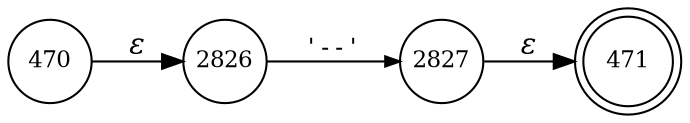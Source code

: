 digraph ATN {
rankdir=LR;
s471[fontsize=11, label="471", shape=doublecircle, fixedsize=true, width=.6];
s470[fontsize=11,label="470", shape=circle, fixedsize=true, width=.55, peripheries=1];
s2826[fontsize=11,label="2826", shape=circle, fixedsize=true, width=.55, peripheries=1];
s2827[fontsize=11,label="2827", shape=circle, fixedsize=true, width=.55, peripheries=1];
s470 -> s2826 [fontname="Times-Italic", label="&epsilon;"];
s2826 -> s2827 [fontsize=11, fontname="Courier", arrowsize=.7, label = "'--'", arrowhead = normal];
s2827 -> s471 [fontname="Times-Italic", label="&epsilon;"];
}